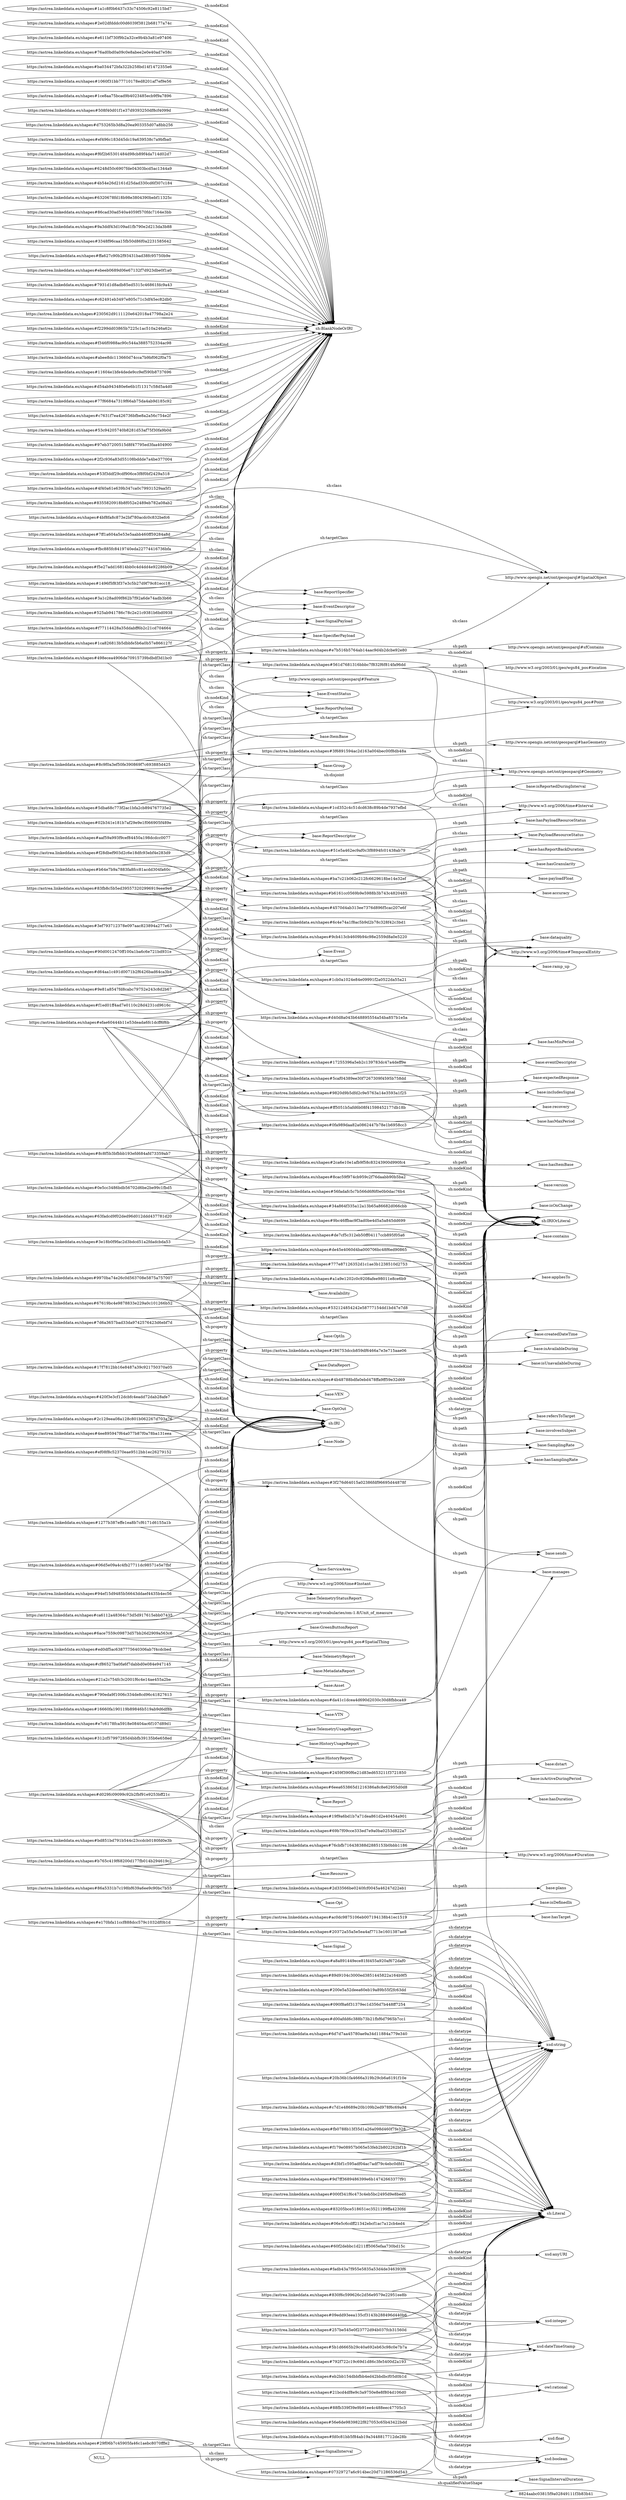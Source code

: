 digraph ar2dtool_diagram { 
rankdir=LR;
size="1501"
	"https://astrea.linkeddata.es/shapes#76ad0bd0a09c0e8abee2e0e40ad7e58c" -> "sh:BlankNodeOrIRI" [ label = "sh:nodeKind" ];
	"https://astrea.linkeddata.es/shapes#ba034472bfa322b258bd14f1472355e6" -> "sh:BlankNodeOrIRI" [ label = "sh:nodeKind" ];
	"https://astrea.linkeddata.es/shapes#1060f31bb77710178ed8201af7ef9e56" -> "sh:BlankNodeOrIRI" [ label = "sh:nodeKind" ];
	"https://astrea.linkeddata.es/shapes#83fb8c5b5ed395573202996919eee9e6" -> "base:ReportPayload" [ label = "sh:targetClass" ];
	"https://astrea.linkeddata.es/shapes#83fb8c5b5ed395573202996919eee9e6" -> "https://astrea.linkeddata.es/shapes#4570d4ab313ee7376d896f5cac207e6f" [ label = "sh:property" ];
	"https://astrea.linkeddata.es/shapes#83fb8c5b5ed395573202996919eee9e6" -> "sh:IRI" [ label = "sh:nodeKind" ];
	"https://astrea.linkeddata.es/shapes#83fb8c5b5ed395573202996919eee9e6" -> "https://astrea.linkeddata.es/shapes#9cb413cb4609b94c98e2559d8a0e5220" [ label = "sh:property" ];
	"https://astrea.linkeddata.es/shapes#83fb8c5b5ed395573202996919eee9e6" -> "https://astrea.linkeddata.es/shapes#6c4e74a1f8ac5b9d2b78c328f42c3bd1" [ label = "sh:property" ];
	"https://astrea.linkeddata.es/shapes#83fb8c5b5ed395573202996919eee9e6" -> "https://astrea.linkeddata.es/shapes#51e5a462ec9af0c3f8894fc01438ab79" [ label = "sh:property" ];
	"https://astrea.linkeddata.es/shapes#06e5c6cdff21342ebcf1ac7a12cb4ed4" -> "sh:Literal" [ label = "sh:nodeKind" ];
	"https://astrea.linkeddata.es/shapes#06e5c6cdff21342ebcf1ac7a12cb4ed4" -> "xsd:string" [ label = "sh:datatype" ];
	"https://astrea.linkeddata.es/shapes#200e5a52deea60eb19a89b55f2fc63dd" -> "sh:Literal" [ label = "sh:nodeKind" ];
	"https://astrea.linkeddata.es/shapes#200e5a52deea60eb19a89b55f2fc63dd" -> "xsd:string" [ label = "sh:datatype" ];
	"https://astrea.linkeddata.es/shapes#1ce8aa75bcad9b4023485ecb9f9a7896" -> "sh:BlankNodeOrIRI" [ label = "sh:nodeKind" ];
	"https://astrea.linkeddata.es/shapes#bd851bd791b544c23ccdcb0180fd0e3b" -> "http://www.w3.org/2006/time#Duration" [ label = "sh:targetClass" ];
	"https://astrea.linkeddata.es/shapes#bd851bd791b544c23ccdcb0180fd0e3b" -> "sh:IRI" [ label = "sh:nodeKind" ];
	"https://astrea.linkeddata.es/shapes#000f341f6c473c4eb5bc2495d9e8bed5" -> "sh:Literal" [ label = "sh:nodeKind" ];
	"https://astrea.linkeddata.es/shapes#000f341f6c473c4eb5bc2495d9e8bed5" -> "xsd:string" [ label = "sh:datatype" ];
	"https://astrea.linkeddata.es/shapes#da41c1dcea4d690d2030c30d8fbbca49" -> "base:sends" [ label = "sh:path" ];
	"https://astrea.linkeddata.es/shapes#da41c1dcea4d690d2030c30d8fbbca49" -> "sh:IRIOrLiteral" [ label = "sh:nodeKind" ];
	"https://astrea.linkeddata.es/shapes#7d6a3657bad33da9742576423d6ebf7d" -> "base:OptIn" [ label = "sh:targetClass" ];
	"https://astrea.linkeddata.es/shapes#7d6a3657bad33da9742576423d6ebf7d" -> "sh:IRI" [ label = "sh:nodeKind" ];
	"https://astrea.linkeddata.es/shapes#498ecea4906de70915739bdbdf3d1bc0" -> "http://www.opengis.net/ont/geosparql#SpatialObject" [ label = "sh:targetClass" ];
	"https://astrea.linkeddata.es/shapes#498ecea4906de70915739bdbdf3d1bc0" -> "https://astrea.linkeddata.es/shapes#561d7681316bbbc7f832f6f814fa96dd" [ label = "sh:property" ];
	"https://astrea.linkeddata.es/shapes#498ecea4906de70915739bdbdf3d1bc0" -> "https://astrea.linkeddata.es/shapes#e7b516b5764ab14aac9d4b2dcbe92e80" [ label = "sh:property" ];
	"https://astrea.linkeddata.es/shapes#498ecea4906de70915739bdbdf3d1bc0" -> "sh:IRI" [ label = "sh:nodeKind" ];
	"https://astrea.linkeddata.es/shapes#4570d4ab313ee7376d896f5cac207e6f" -> "base:payloadFloat" [ label = "sh:path" ];
	"https://astrea.linkeddata.es/shapes#4570d4ab313ee7376d896f5cac207e6f" -> "sh:IRIOrLiteral" [ label = "sh:nodeKind" ];
	"https://astrea.linkeddata.es/shapes#fb0788b13f35d1a26a098d460f7fe328" -> "sh:Literal" [ label = "sh:nodeKind" ];
	"https://astrea.linkeddata.es/shapes#fb0788b13f35d1a26a098d460f7fe328" -> "xsd:string" [ label = "sh:datatype" ];
	"https://astrea.linkeddata.es/shapes#830f6c599626c2d56e9579e22951ee8b" -> "sh:Literal" [ label = "sh:nodeKind" ];
	"https://astrea.linkeddata.es/shapes#830f6c599626c2d56e9579e22951ee8b" -> "xsd:integer" [ label = "sh:datatype" ];
	"https://astrea.linkeddata.es/shapes#9bc46ffbac9f3ad0be4d5a5a845dd699" -> "base:createdDateTime" [ label = "sh:path" ];
	"https://astrea.linkeddata.es/shapes#9bc46ffbac9f3ad0be4d5a5a845dd699" -> "sh:IRIOrLiteral" [ label = "sh:nodeKind" ];
	"https://astrea.linkeddata.es/shapes#63fadcd9f02ded96d012ddd437781d20" -> "base:PayloadResourceStatus" [ label = "sh:targetClass" ];
	"https://astrea.linkeddata.es/shapes#63fadcd9f02ded96d012ddd437781d20" -> "sh:IRI" [ label = "sh:nodeKind" ];
	"https://astrea.linkeddata.es/shapes#8c9f0a3ef50fe390869f7c693885d425" -> "http://www.opengis.net/ont/geosparql#Feature" [ label = "sh:targetClass" ];
	"https://astrea.linkeddata.es/shapes#8c9f0a3ef50fe390869f7c693885d425" -> "https://astrea.linkeddata.es/shapes#3f6891594ac2d163a004bec00f8db48a" [ label = "sh:property" ];
	"https://astrea.linkeddata.es/shapes#8c9f0a3ef50fe390869f7c693885d425" -> "sh:IRI" [ label = "sh:nodeKind" ];
	"https://astrea.linkeddata.es/shapes#8c9f0a3ef50fe390869f7c693885d425" -> "http://www.opengis.net/ont/geosparql#Geometry" [ label = "sh:disjoint" ];
	"https://astrea.linkeddata.es/shapes#8cac59f974cb959c2f76daabb90b5ba2" -> "base:version" [ label = "sh:path" ];
	"https://astrea.linkeddata.es/shapes#8cac59f974cb959c2f76daabb90b5ba2" -> "sh:IRIOrLiteral" [ label = "sh:nodeKind" ];
	"https://astrea.linkeddata.es/shapes#8cac59f974cb959c2f76daabb90b5ba2" -> "xsd:string" [ label = "sh:datatype" ];
	"https://astrea.linkeddata.es/shapes#508f40d01f1e37d9393250df8cf4099d" -> "sh:BlankNodeOrIRI" [ label = "sh:nodeKind" ];
	"https://astrea.linkeddata.es/shapes#792f722c19c69d1d86c3fe5400d2a193" -> "sh:Literal" [ label = "sh:nodeKind" ];
	"https://astrea.linkeddata.es/shapes#792f722c19c69d1d86c3fe5400d2a193" -> "owl:rational" [ label = "sh:datatype" ];
	"https://astrea.linkeddata.es/shapes#8c8f5b3bfbbb193efd684afd73359ab7" -> "https://astrea.linkeddata.es/shapes#2ca6e10e1afb9f58c83243900d990fc4" [ label = "sh:property" ];
	"https://astrea.linkeddata.es/shapes#8c8f5b3bfbbb193efd684afd73359ab7" -> "https://astrea.linkeddata.es/shapes#d40d8a043b648895554a54ba857b1e5a" [ label = "sh:property" ];
	"https://astrea.linkeddata.es/shapes#8c8f5b3bfbbb193efd684afd73359ab7" -> "sh:IRI" [ label = "sh:nodeKind" ];
	"https://astrea.linkeddata.es/shapes#8c8f5b3bfbbb193efd684afd73359ab7" -> "base:SamplingRate" [ label = "sh:targetClass" ];
	"https://astrea.linkeddata.es/shapes#8c8f5b3bfbbb193efd684afd73359ab7" -> "https://astrea.linkeddata.es/shapes#0fa989daa82a0862447b78e1b6958cc3" [ label = "sh:property" ];
	"https://astrea.linkeddata.es/shapes#8c8f5b3bfbbb193efd684afd73359ab7" -> "https://astrea.linkeddata.es/shapes#56fadafc5c7b566d6f6f0e0b0dac76b4" [ label = "sh:property" ];
	"https://astrea.linkeddata.es/shapes#6ace7559c09873d57bb26d2909a563c6" -> "http://www.w3.org/2003/01/geo/wgs84_pos#SpatialThing" [ label = "sh:targetClass" ];
	"https://astrea.linkeddata.es/shapes#6ace7559c09873d57bb26d2909a563c6" -> "sh:IRI" [ label = "sh:nodeKind" ];
	"https://astrea.linkeddata.es/shapes#69b7f09cce333ed7e9a0ba0253d822a7" -> "base:manages" [ label = "sh:path" ];
	"https://astrea.linkeddata.es/shapes#69b7f09cce333ed7e9a0ba0253d822a7" -> "sh:IRIOrLiteral" [ label = "sh:nodeKind" ];
	"https://astrea.linkeddata.es/shapes#07329727a6c914bec20d71286536d543" -> "8824aabc03815f9a02849111f3b83b41" [ label = "sh:qualifiedValueShape" ];
	"https://astrea.linkeddata.es/shapes#07329727a6c914bec20d71286536d543" -> "base:SignalIntervalDuration" [ label = "sh:path" ];
	"https://astrea.linkeddata.es/shapes#07329727a6c914bec20d71286536d543" -> "sh:IRIOrLiteral" [ label = "sh:nodeKind" ];
	"https://astrea.linkeddata.es/shapes#3e18b0f9fac2d3bdcd51a2fdadcbda53" -> "http://www.w3.org/2006/time#TemporalEntity" [ label = "sh:targetClass" ];
	"https://astrea.linkeddata.es/shapes#3e18b0f9fac2d3bdcd51a2fdadcbda53" -> "sh:IRI" [ label = "sh:nodeKind" ];
	"https://astrea.linkeddata.es/shapes#88fb339f39e9b91ee4c488eec47705c3" -> "sh:Literal" [ label = "sh:nodeKind" ];
	"https://astrea.linkeddata.es/shapes#88fb339f39e9b91ee4c488eec47705c3" -> "xsd:boolean" [ label = "sh:datatype" ];
	"https://astrea.linkeddata.es/shapes#20372a55a5e5ea4af7713e1601387ae8" -> "base:hasTarget" [ label = "sh:path" ];
	"https://astrea.linkeddata.es/shapes#20372a55a5e5ea4af7713e1601387ae8" -> "sh:IRIOrLiteral" [ label = "sh:nodeKind" ];
	"https://astrea.linkeddata.es/shapes#d753265b3d8a20ea903355d07a8bb256" -> "sh:BlankNodeOrIRI" [ label = "sh:nodeKind" ];
	"https://astrea.linkeddata.es/shapes#a1a9e1202c0c9208afee98011e8ce6b9" -> "base:refersToTarget" [ label = "sh:path" ];
	"https://astrea.linkeddata.es/shapes#a1a9e1202c0c9208afee98011e8ce6b9" -> "sh:IRIOrLiteral" [ label = "sh:nodeKind" ];
	"https://astrea.linkeddata.es/shapes#efae60444b11e53deada6fc1dcff6f6b" -> "https://astrea.linkeddata.es/shapes#9bc46ffbac9f3ad0be4d5a5a845dd699" [ label = "sh:property" ];
	"https://astrea.linkeddata.es/shapes#efae60444b11e53deada6fc1dcff6f6b" -> "https://astrea.linkeddata.es/shapes#9820d9b5dfd2c9e5763a14e3593a1f25" [ label = "sh:property" ];
	"https://astrea.linkeddata.es/shapes#efae60444b11e53deada6fc1dcff6f6b" -> "https://astrea.linkeddata.es/shapes#1cb0a1024e84e09991f2a0522da55a21" [ label = "sh:property" ];
	"https://astrea.linkeddata.es/shapes#efae60444b11e53deada6fc1dcff6f6b" -> "https://astrea.linkeddata.es/shapes#17255396a5eb2c139783dc47a4deff9e" [ label = "sh:property" ];
	"https://astrea.linkeddata.es/shapes#efae60444b11e53deada6fc1dcff6f6b" -> "base:Event" [ label = "sh:targetClass" ];
	"https://astrea.linkeddata.es/shapes#efae60444b11e53deada6fc1dcff6f6b" -> "sh:IRI" [ label = "sh:nodeKind" ];
	"https://astrea.linkeddata.es/shapes#efae60444b11e53deada6fc1dcff6f6b" -> "https://astrea.linkeddata.es/shapes#ff5051b5afd6b08f41598452177db18b" [ label = "sh:property" ];
	"https://astrea.linkeddata.es/shapes#efae60444b11e53deada6fc1dcff6f6b" -> "https://astrea.linkeddata.es/shapes#5caf04389ee30f7267309f4595b758dd" [ label = "sh:property" ];
	"https://astrea.linkeddata.es/shapes#efae60444b11e53deada6fc1dcff6f6b" -> "https://astrea.linkeddata.es/shapes#8cac59f974cb959c2f76daabb90b5ba2" [ label = "sh:property" ];
	"https://astrea.linkeddata.es/shapes#5dba68c773f2ac1bfa2cb894767735e2" -> "sh:IRI" [ label = "sh:nodeKind" ];
	"https://astrea.linkeddata.es/shapes#5dba68c773f2ac1bfa2cb894767735e2" -> "https://astrea.linkeddata.es/shapes#b6161cc0569b9e5988b3b743c4820485" [ label = "sh:property" ];
	"https://astrea.linkeddata.es/shapes#5dba68c773f2ac1bfa2cb894767735e2" -> "https://astrea.linkeddata.es/shapes#1cd352c4c51dcd638c89b4de7937efbd" [ label = "sh:property" ];
	"https://astrea.linkeddata.es/shapes#5dba68c773f2ac1bfa2cb894767735e2" -> "https://astrea.linkeddata.es/shapes#ba7c21b062c212fc6629618be14e32ef" [ label = "sh:property" ];
	"https://astrea.linkeddata.es/shapes#5dba68c773f2ac1bfa2cb894767735e2" -> "base:ReportSpecifier" [ label = "sh:targetClass" ];
	"https://astrea.linkeddata.es/shapes#ef496c183d45dc19a639538c7a9bfba0" -> "sh:BlankNodeOrIRI" [ label = "sh:nodeKind" ];
	"https://astrea.linkeddata.es/shapes#f6f2b65301484d98cb89f4da714d02d7" -> "sh:BlankNodeOrIRI" [ label = "sh:nodeKind" ];
	"https://astrea.linkeddata.es/shapes#6248d50c6907fde04303bcd5ac1344a9" -> "sh:BlankNodeOrIRI" [ label = "sh:nodeKind" ];
	"https://astrea.linkeddata.es/shapes#17f7812bb16e8487a39c921750370a05" -> "base:DataReport" [ label = "sh:targetClass" ];
	"https://astrea.linkeddata.es/shapes#17f7812bb16e8487a39c921750370a05" -> "sh:IRI" [ label = "sh:nodeKind" ];
	"https://astrea.linkeddata.es/shapes#4b54e26d2161d25dad330cd6f307c184" -> "sh:BlankNodeOrIRI" [ label = "sh:nodeKind" ];
	"https://astrea.linkeddata.es/shapes#90d0012470ff100a1ba6c6e721bd931e" -> "base:ItemBase" [ label = "sh:targetClass" ];
	"https://astrea.linkeddata.es/shapes#90d0012470ff100a1ba6c6e721bd931e" -> "sh:IRI" [ label = "sh:nodeKind" ];
	"https://astrea.linkeddata.es/shapes#d00afdd6c388b73b21fbf6d7965b7cc1" -> "sh:Literal" [ label = "sh:nodeKind" ];
	"https://astrea.linkeddata.es/shapes#d00afdd6c388b73b21fbf6d7965b7cc1" -> "xsd:string" [ label = "sh:datatype" ];
	"https://astrea.linkeddata.es/shapes#34a864f335a12a13b65a86682d066cbb" -> "base:contains" [ label = "sh:path" ];
	"https://astrea.linkeddata.es/shapes#34a864f335a12a13b65a86682d066cbb" -> "sh:IRIOrLiteral" [ label = "sh:nodeKind" ];
	"https://astrea.linkeddata.es/shapes#6320678fd18b98e3804390bebf11325c" -> "sh:BlankNodeOrIRI" [ label = "sh:nodeKind" ];
	"https://astrea.linkeddata.es/shapes#420f3e3cf12dcbfc4eadd72dab28afe7" -> "base:OptOut" [ label = "sh:targetClass" ];
	"https://astrea.linkeddata.es/shapes#420f3e3cf12dcbfc4eadd72dab28afe7" -> "sh:IRI" [ label = "sh:nodeKind" ];
	"https://astrea.linkeddata.es/shapes#86cad30ad540a4059f570fdc7164e3bb" -> "sh:BlankNodeOrIRI" [ label = "sh:nodeKind" ];
	"https://astrea.linkeddata.es/shapes#56e6de9839822f827053c65b43422bdd" -> "sh:Literal" [ label = "sh:nodeKind" ];
	"https://astrea.linkeddata.es/shapes#56e6de9839822f827053c65b43422bdd" -> "xsd:boolean" [ label = "sh:datatype" ];
	"https://astrea.linkeddata.es/shapes#9d7ff3689486399e6b14742663377f91" -> "sh:Literal" [ label = "sh:nodeKind" ];
	"https://astrea.linkeddata.es/shapes#9d7ff3689486399e6b14742663377f91" -> "xsd:string" [ label = "sh:datatype" ];
	"https://astrea.linkeddata.es/shapes#9cb413cb4609b94c98e2559d8a0e5220" -> "base:dataquality" [ label = "sh:path" ];
	"https://astrea.linkeddata.es/shapes#9cb413cb4609b94c98e2559d8a0e5220" -> "sh:IRIOrLiteral" [ label = "sh:nodeKind" ];
	"https://astrea.linkeddata.es/shapes#790eda9f1006c334de8cd96c41827613" -> "base:VTN" [ label = "sh:targetClass" ];
	"https://astrea.linkeddata.es/shapes#790eda9f1006c334de8cd96c41827613" -> "https://astrea.linkeddata.es/shapes#da41c1dcea4d690d2030c30d8fbbca49" [ label = "sh:property" ];
	"https://astrea.linkeddata.es/shapes#790eda9f1006c334de8cd96c41827613" -> "sh:IRI" [ label = "sh:nodeKind" ];
	"https://astrea.linkeddata.es/shapes#2ca6e10e1afb9f58c83243900d990fc4" -> "base:hasItemBase" [ label = "sh:path" ];
	"https://astrea.linkeddata.es/shapes#2ca6e10e1afb9f58c83243900d990fc4" -> "sh:IRIOrLiteral" [ label = "sh:nodeKind" ];
	"https://astrea.linkeddata.es/shapes#9820d9b5dfd2c9e5763a14e3593a1f25" -> "base:includesSignal" [ label = "sh:path" ];
	"https://astrea.linkeddata.es/shapes#9820d9b5dfd2c9e5763a14e3593a1f25" -> "sh:IRIOrLiteral" [ label = "sh:nodeKind" ];
	"https://astrea.linkeddata.es/shapes#5caf04389ee30f7267309f4595b758dd" -> "base:expectedResponse" [ label = "sh:path" ];
	"https://astrea.linkeddata.es/shapes#5caf04389ee30f7267309f4595b758dd" -> "sh:IRIOrLiteral" [ label = "sh:nodeKind" ];
	"https://astrea.linkeddata.es/shapes#561d7681316bbbc7f832f6f814fa96dd" -> "http://www.w3.org/2003/01/geo/wgs84_pos#location" [ label = "sh:path" ];
	"https://astrea.linkeddata.es/shapes#561d7681316bbbc7f832f6f814fa96dd" -> "sh:IRIOrLiteral" [ label = "sh:nodeKind" ];
	"https://astrea.linkeddata.es/shapes#561d7681316bbbc7f832f6f814fa96dd" -> "http://www.w3.org/2003/01/geo/wgs84_pos#Point" [ label = "sh:class" ];
	"https://astrea.linkeddata.es/shapes#60f2debbc1d211ff5065efaa730bd15c" -> "sh:Literal" [ label = "sh:nodeKind" ];
	"https://astrea.linkeddata.es/shapes#60f2debbc1d211ff5065efaa730bd15c" -> "xsd:anyURI" [ label = "sh:datatype" ];
	"https://astrea.linkeddata.es/shapes#b765c419f68200d177fb014b294619c2" -> "base:Resource" [ label = "sh:targetClass" ];
	"https://astrea.linkeddata.es/shapes#b765c419f68200d177fb014b294619c2" -> "https://astrea.linkeddata.es/shapes#69b7f09cce333ed7e9a0ba0253d822a7" [ label = "sh:property" ];
	"https://astrea.linkeddata.es/shapes#b765c419f68200d177fb014b294619c2" -> "sh:IRI" [ label = "sh:nodeKind" ];
	"https://astrea.linkeddata.es/shapes#5b1d6665b29c40a692eb63c98c0e7b7a" -> "sh:Literal" [ label = "sh:nodeKind" ];
	"https://astrea.linkeddata.es/shapes#5b1d6665b29c40a692eb63c98c0e7b7a" -> "xsd:dateTimeStamp" [ label = "sh:datatype" ];
	"https://astrea.linkeddata.es/shapes#f1ed01ff4ad7e0110c28d4231cd9616c" -> "http://www.w3.org/2006/time#Interval" [ label = "sh:targetClass" ];
	"https://astrea.linkeddata.es/shapes#f1ed01ff4ad7e0110c28d4231cd9616c" -> "sh:IRI" [ label = "sh:nodeKind" ];
	"https://astrea.linkeddata.es/shapes#aaf59a993f9cef84450a198dcdcc0077" -> "base:SignalPayload" [ label = "sh:targetClass" ];
	"https://astrea.linkeddata.es/shapes#aaf59a993f9cef84450a198dcdcc0077" -> "sh:IRI" [ label = "sh:nodeKind" ];
	"https://astrea.linkeddata.es/shapes#20b36b1fa4666a319b29cb6a6191f10e" -> "sh:Literal" [ label = "sh:nodeKind" ];
	"https://astrea.linkeddata.es/shapes#20b36b1fa4666a319b29cb6a6191f10e" -> "xsd:string" [ label = "sh:datatype" ];
	"https://astrea.linkeddata.es/shapes#1cb0a1024e84e09991f2a0522da55a21" -> "base:ramp_up" [ label = "sh:path" ];
	"https://astrea.linkeddata.es/shapes#1cb0a1024e84e09991f2a0522da55a21" -> "sh:IRIOrLiteral" [ label = "sh:nodeKind" ];
	"https://astrea.linkeddata.es/shapes#f5e27add16814bb0c4d4dd4e92286b09" -> "sh:BlankNodeOrIRI" [ label = "sh:nodeKind" ];
	"https://astrea.linkeddata.es/shapes#f5e27add16814bb0c4d4dd4e92286b09" -> "base:SpecifierPayload" [ label = "sh:class" ];
	"https://astrea.linkeddata.es/shapes#02b341e181b7af29e9e1f066905f489e" -> "base:EventDescriptor" [ label = "sh:targetClass" ];
	"https://astrea.linkeddata.es/shapes#02b341e181b7af29e9e1f066905f489e" -> "sh:IRI" [ label = "sh:nodeKind" ];
	"https://astrea.linkeddata.es/shapes#9a3ddf43d109ad1fb790e2d213da3b88" -> "sh:BlankNodeOrIRI" [ label = "sh:nodeKind" ];
	"https://astrea.linkeddata.es/shapes#09edd93eea135cf3143b288496d440b6" -> "sh:Literal" [ label = "sh:nodeKind" ];
	"https://astrea.linkeddata.es/shapes#09edd93eea135cf3143b288496d440b6" -> "xsd:dateTimeStamp" [ label = "sh:datatype" ];
	"https://astrea.linkeddata.es/shapes#3348f96caa15fb50d86f0a2231585642" -> "sh:BlankNodeOrIRI" [ label = "sh:nodeKind" ];
	"https://astrea.linkeddata.es/shapes#0e5cc3486bdb56702d6be2be99c1fbd5" -> "base:Group" [ label = "sh:targetClass" ];
	"https://astrea.linkeddata.es/shapes#0e5cc3486bdb56702d6be2be99c1fbd5" -> "https://astrea.linkeddata.es/shapes#34a864f335a12a13b65a86682d066cbb" [ label = "sh:property" ];
	"https://astrea.linkeddata.es/shapes#0e5cc3486bdb56702d6be2be99c1fbd5" -> "https://astrea.linkeddata.es/shapes#de7cf5c312eb50ff04117ccb895f05a6" [ label = "sh:property" ];
	"https://astrea.linkeddata.es/shapes#0e5cc3486bdb56702d6be2be99c1fbd5" -> "sh:IRI" [ label = "sh:nodeKind" ];
	"https://astrea.linkeddata.es/shapes#eb2bb154dbbfbb4ed42bbdbcf05d0b1d" -> "sh:Literal" [ label = "sh:nodeKind" ];
	"https://astrea.linkeddata.es/shapes#eb2bb154dbbfbb4ed42bbdbcf05d0b1d" -> "owl:rational" [ label = "sh:datatype" ];
	"https://astrea.linkeddata.es/shapes#f179e08957b065e53feb2b802262bf1b" -> "sh:Literal" [ label = "sh:nodeKind" ];
	"https://astrea.linkeddata.es/shapes#f179e08957b065e53feb2b802262bf1b" -> "xsd:string" [ label = "sh:datatype" ];
	"https://astrea.linkeddata.es/shapes#f28dbef903d2c6e18dfc93ebf4e283d9" -> "base:SpecifierPayload" [ label = "sh:targetClass" ];
	"https://astrea.linkeddata.es/shapes#f28dbef903d2c6e18dfc93ebf4e283d9" -> "sh:IRI" [ label = "sh:nodeKind" ];
	"https://astrea.linkeddata.es/shapes#ffa627c90b2f93431bad38fc95750b9e" -> "sh:BlankNodeOrIRI" [ label = "sh:nodeKind" ];
	"https://astrea.linkeddata.es/shapes#532124854242e58777154dd1bd47e7d8" -> "base:involvesSubject" [ label = "sh:path" ];
	"https://astrea.linkeddata.es/shapes#532124854242e58777154dd1bd47e7d8" -> "sh:IRIOrLiteral" [ label = "sh:nodeKind" ];
	"https://astrea.linkeddata.es/shapes#ebeeb0689d06e67132f7d923dbe0f1a0" -> "sh:BlankNodeOrIRI" [ label = "sh:nodeKind" ];
	"https://astrea.linkeddata.es/shapes#d64aa1c491d0071b2f6426bad64ca3b4" -> "sh:BlankNodeOrIRI" [ label = "sh:nodeKind" ];
	"https://astrea.linkeddata.es/shapes#d64aa1c491d0071b2f6426bad64ca3b4" -> "base:SignalInterval" [ label = "sh:class" ];
	"https://astrea.linkeddata.es/shapes#525ab941786c78c2e21c9381b6bd0938" -> "sh:BlankNodeOrIRI" [ label = "sh:nodeKind" ];
	"https://astrea.linkeddata.es/shapes#525ab941786c78c2e21c9381b6bd0938" -> "base:Group" [ label = "sh:class" ];
	"https://astrea.linkeddata.es/shapes#7931d1d8adb85ed5315c46861fdc9a43" -> "sh:BlankNodeOrIRI" [ label = "sh:nodeKind" ];
	"https://astrea.linkeddata.es/shapes#c62491eb3497e805c71c3df45ec82db0" -> "sh:BlankNodeOrIRI" [ label = "sh:nodeKind" ];
	"https://astrea.linkeddata.es/shapes#1277b387effe1ea8b7cf6171d6155a1b" -> "http://www.w3.org/2006/time#Instant" [ label = "sh:targetClass" ];
	"https://astrea.linkeddata.es/shapes#1277b387effe1ea8b7cf6171d6155a1b" -> "sh:IRI" [ label = "sh:nodeKind" ];
	"https://astrea.linkeddata.es/shapes#56fadafc5c7b566d6f6f0e0b0dac76b4" -> "base:isOnChange" [ label = "sh:path" ];
	"https://astrea.linkeddata.es/shapes#56fadafc5c7b566d6f6f0e0b0dac76b4" -> "sh:IRIOrLiteral" [ label = "sh:nodeKind" ];
	"https://astrea.linkeddata.es/shapes#86a5331b7c198bf639a6ee9c90bc7b55" -> "base:Opt" [ label = "sh:targetClass" ];
	"https://astrea.linkeddata.es/shapes#86a5331b7c198bf639a6ee9c90bc7b55" -> "https://astrea.linkeddata.es/shapes#2d33566be0240fcf0045a46247d22eb1" [ label = "sh:property" ];
	"https://astrea.linkeddata.es/shapes#86a5331b7c198bf639a6ee9c90bc7b55" -> "sh:IRI" [ label = "sh:nodeKind" ];
	"https://astrea.linkeddata.es/shapes#3a1c28ad09f862b7f92a6de74adb3b66" -> "sh:BlankNodeOrIRI" [ label = "sh:nodeKind" ];
	"https://astrea.linkeddata.es/shapes#3a1c28ad09f862b7f92a6de74adb3b66" -> "base:ReportPayload" [ label = "sh:class" ];
	"https://astrea.linkeddata.es/shapes#230562d9111120e642018a47798a2e24" -> "sh:BlankNodeOrIRI" [ label = "sh:nodeKind" ];
	"https://astrea.linkeddata.es/shapes#f2299dd03865b7225c1ac510a246a62c" -> "sh:BlankNodeOrIRI" [ label = "sh:nodeKind" ];
	"https://astrea.linkeddata.es/shapes#9e81a8547fd8cabc79752e243c8d2b67" -> "http://www.opengis.net/ont/geosparql#Geometry" [ label = "sh:targetClass" ];
	"https://astrea.linkeddata.es/shapes#9e81a8547fd8cabc79752e243c8d2b67" -> "sh:IRI" [ label = "sh:nodeKind" ];
	"https://astrea.linkeddata.es/shapes#8355820918b8f052e2489eb782a08ab2" -> "sh:BlankNodeOrIRI" [ label = "sh:nodeKind" ];
	"https://astrea.linkeddata.es/shapes#8355820918b8f052e2489eb782a08ab2" -> "http://www.opengis.net/ont/geosparql#SpatialObject" [ label = "sh:class" ];
	"https://astrea.linkeddata.es/shapes#e170bfa11ccf888dcc579c1032df0b1d" -> "base:Signal" [ label = "sh:targetClass" ];
	"https://astrea.linkeddata.es/shapes#e170bfa11ccf888dcc579c1032df0b1d" -> "https://astrea.linkeddata.es/shapes#ac0dc9875106eb007194138b41ec1519" [ label = "sh:property" ];
	"https://astrea.linkeddata.es/shapes#e170bfa11ccf888dcc579c1032df0b1d" -> "https://astrea.linkeddata.es/shapes#20372a55a5e5ea4af7713e1601387ae8" [ label = "sh:property" ];
	"https://astrea.linkeddata.es/shapes#e170bfa11ccf888dcc579c1032df0b1d" -> "sh:IRI" [ label = "sh:nodeKind" ];
	"https://astrea.linkeddata.es/shapes#21bcd4df8e9c3a9750e8e8f804d106d0" -> "sh:Literal" [ label = "sh:nodeKind" ];
	"https://astrea.linkeddata.es/shapes#21bcd4df8e9c3a9750e8e8f804d106d0" -> "xsd:float" [ label = "sh:datatype" ];
	"https://astrea.linkeddata.es/shapes#89d9104c3000ed3851445822a164b9f5" -> "sh:Literal" [ label = "sh:nodeKind" ];
	"https://astrea.linkeddata.es/shapes#89d9104c3000ed3851445822a164b9f5" -> "xsd:string" [ label = "sh:datatype" ];
	"https://astrea.linkeddata.es/shapes#4bf8fa8c873e2bf780acdc0c832befc6" -> "sh:BlankNodeOrIRI" [ label = "sh:nodeKind" ];
	"https://astrea.linkeddata.es/shapes#4bf8fa8c873e2bf780acdc0c832befc6" -> "base:ReportSpecifier" [ label = "sh:class" ];
	"https://astrea.linkeddata.es/shapes#ba7c21b062c212fc6629618be14e32ef" -> "base:hasReportBackDuration" [ label = "sh:path" ];
	"https://astrea.linkeddata.es/shapes#ba7c21b062c212fc6629618be14e32ef" -> "sh:IRIOrLiteral" [ label = "sh:nodeKind" ];
	"https://astrea.linkeddata.es/shapes#ba7c21b062c212fc6629618be14e32ef" -> "http://www.w3.org/2006/time#TemporalEntity" [ label = "sh:class" ];
	"https://astrea.linkeddata.es/shapes#257be545e0f23772d94b037fcb31560d" -> "sh:Literal" [ label = "sh:nodeKind" ];
	"https://astrea.linkeddata.es/shapes#257be545e0f23772d94b037fcb31560d" -> "xsd:dateTimeStamp" [ label = "sh:datatype" ];
	"https://astrea.linkeddata.es/shapes#7ff1a604a5e53e5aabb460ff59284a8d" -> "sh:BlankNodeOrIRI" [ label = "sh:nodeKind" ];
	"https://astrea.linkeddata.es/shapes#7ff1a604a5e53e5aabb460ff59284a8d" -> "base:EventDescriptor" [ label = "sh:class" ];
	"https://astrea.linkeddata.es/shapes#3f276d64015a02386fdf96695d44878f" -> "base:manages" [ label = "sh:path" ];
	"https://astrea.linkeddata.es/shapes#3f276d64015a02386fdf96695d44878f" -> "sh:IRIOrLiteral" [ label = "sh:nodeKind" ];
	"https://astrea.linkeddata.es/shapes#f346f0988ac90c544a3885752334ac98" -> "sh:BlankNodeOrIRI" [ label = "sh:nodeKind" ];
	"https://astrea.linkeddata.es/shapes#f77114428a35ddabff6b2c21cd704664" -> "sh:BlankNodeOrIRI" [ label = "sh:nodeKind" ];
	"https://astrea.linkeddata.es/shapes#f77114428a35ddabff6b2c21cd704664" -> "base:ItemBase" [ label = "sh:class" ];
	"https://astrea.linkeddata.es/shapes#c7d1e48689e20b109b2ed978f6c69a94" -> "sh:Literal" [ label = "sh:nodeKind" ];
	"https://astrea.linkeddata.es/shapes#c7d1e48689e20b109b2ed978f6c69a94" -> "xsd:string" [ label = "sh:datatype" ];
	"https://astrea.linkeddata.es/shapes#6eea653865d1216386a8c8e62955d0d8" -> "base:dstart" [ label = "sh:path" ];
	"https://astrea.linkeddata.es/shapes#6eea653865d1216386a8c8e62955d0d8" -> "sh:IRIOrLiteral" [ label = "sh:nodeKind" ];
	"https://astrea.linkeddata.es/shapes#1ca826813b5dbbfe5b6a0b57e866127f" -> "sh:BlankNodeOrIRI" [ label = "sh:nodeKind" ];
	"https://astrea.linkeddata.es/shapes#1ca826813b5dbbfe5b6a0b57e866127f" -> "base:ReportDescriptor" [ label = "sh:class" ];
	"https://astrea.linkeddata.es/shapes#2c129eea08a128c801b062267d703a76" -> "base:Node" [ label = "sh:targetClass" ];
	"https://astrea.linkeddata.es/shapes#2c129eea08a128c801b062267d703a76" -> "https://astrea.linkeddata.es/shapes#4b48788bdfa0ebd478ffa9ff59e32d69" [ label = "sh:property" ];
	"https://astrea.linkeddata.es/shapes#2c129eea08a128c801b062267d703a76" -> "sh:IRI" [ label = "sh:nodeKind" ];
	"https://astrea.linkeddata.es/shapes#b64e7b9a7883fa8fcc81acdd304fa60c" -> "base:EventStatus" [ label = "sh:targetClass" ];
	"https://astrea.linkeddata.es/shapes#b64e7b9a7883fa8fcc81acdd304fa60c" -> "sh:IRI" [ label = "sh:nodeKind" ];
	"https://astrea.linkeddata.es/shapes#090f8a6f31379ec1d356d7b448ff7254" -> "sh:Literal" [ label = "sh:nodeKind" ];
	"https://astrea.linkeddata.es/shapes#090f8a6f31379ec1d356d7b448ff7254" -> "xsd:string" [ label = "sh:datatype" ];
	"https://astrea.linkeddata.es/shapes#67619bc4e9878833e229a0c101266b52" -> "base:ReportDescriptor" [ label = "sh:targetClass" ];
	"https://astrea.linkeddata.es/shapes#67619bc4e9878833e229a0c101266b52" -> "https://astrea.linkeddata.es/shapes#286753dccb859df6466a7e3e715aae06" [ label = "sh:property" ];
	"https://astrea.linkeddata.es/shapes#67619bc4e9878833e229a0c101266b52" -> "https://astrea.linkeddata.es/shapes#532124854242e58777154dd1bd47e7d8" [ label = "sh:property" ];
	"https://astrea.linkeddata.es/shapes#67619bc4e9878833e229a0c101266b52" -> "sh:IRI" [ label = "sh:nodeKind" ];
	"https://astrea.linkeddata.es/shapes#abee8dc113660d74cca7b9bf062f0a75" -> "sh:BlankNodeOrIRI" [ label = "sh:nodeKind" ];
	"https://astrea.linkeddata.es/shapes#e7b516b5764ab14aac9d4b2dcbe92e80" -> "http://www.opengis.net/ont/geosparql#sfContains" [ label = "sh:path" ];
	"https://astrea.linkeddata.es/shapes#e7b516b5764ab14aac9d4b2dcbe92e80" -> "sh:IRIOrLiteral" [ label = "sh:nodeKind" ];
	"https://astrea.linkeddata.es/shapes#e7b516b5764ab14aac9d4b2dcbe92e80" -> "http://www.opengis.net/ont/geosparql#SpatialObject" [ label = "sh:class" ];
	"https://astrea.linkeddata.es/shapes#3f6891594ac2d163a004bec00f8db48a" -> "http://www.opengis.net/ont/geosparql#hasGeometry" [ label = "sh:path" ];
	"https://astrea.linkeddata.es/shapes#3f6891594ac2d163a004bec00f8db48a" -> "sh:IRIOrLiteral" [ label = "sh:nodeKind" ];
	"https://astrea.linkeddata.es/shapes#3f6891594ac2d163a004bec00f8db48a" -> "http://www.opengis.net/ont/geosparql#Geometry" [ label = "sh:class" ];
	"https://astrea.linkeddata.es/shapes#29f06b7c45905fa46c1aebc8070fffe2" -> "base:SignalInterval" [ label = "sh:targetClass" ];
	"https://astrea.linkeddata.es/shapes#29f06b7c45905fa46c1aebc8070fffe2" -> "https://astrea.linkeddata.es/shapes#07329727a6c914bec20d71286536d543" [ label = "sh:property" ];
	"https://astrea.linkeddata.es/shapes#29f06b7c45905fa46c1aebc8070fffe2" -> "sh:IRI" [ label = "sh:nodeKind" ];
	"https://astrea.linkeddata.es/shapes#de45e4060d4ba000706bc48f6ed90865" -> "base:isAvailableDuring" [ label = "sh:path" ];
	"https://astrea.linkeddata.es/shapes#de45e4060d4ba000706bc48f6ed90865" -> "sh:IRIOrLiteral" [ label = "sh:nodeKind" ];
	"https://astrea.linkeddata.es/shapes#19f9a6bd1b7a71dea861d2e40454a901" -> "base:isActiveDuringPeriod" [ label = "sh:path" ];
	"https://astrea.linkeddata.es/shapes#19f9a6bd1b7a71dea861d2e40454a901" -> "sh:IRIOrLiteral" [ label = "sh:nodeKind" ];
	"https://astrea.linkeddata.es/shapes#11604e1bfe4dede9cc9ef590b8737696" -> "sh:BlankNodeOrIRI" [ label = "sh:nodeKind" ];
	"https://astrea.linkeddata.es/shapes#d54ab943480e6e6b1f11317c58d5a4d0" -> "sh:BlankNodeOrIRI" [ label = "sh:nodeKind" ];
	"https://astrea.linkeddata.es/shapes#ed0df5ac6387775640306ab7f4cdcbed" -> "base:TelemetryReport" [ label = "sh:targetClass" ];
	"https://astrea.linkeddata.es/shapes#ed0df5ac6387775640306ab7f4cdcbed" -> "sh:IRI" [ label = "sh:nodeKind" ];
	"https://astrea.linkeddata.es/shapes#77f6684a7319f66ab75da4ab9d185c92" -> "sh:BlankNodeOrIRI" [ label = "sh:nodeKind" ];
	"https://astrea.linkeddata.es/shapes#1496f5f83f37e3c5b27d9f79c81ecc18" -> "sh:BlankNodeOrIRI" [ label = "sh:nodeKind" ];
	"https://astrea.linkeddata.es/shapes#1496f5f83f37e3c5b27d9f79c81ecc18" -> "base:EventStatus" [ label = "sh:class" ];
	"https://astrea.linkeddata.es/shapes#c7631f7ea426736bfbe8a2a56c754e2f" -> "sh:BlankNodeOrIRI" [ label = "sh:nodeKind" ];
	"https://astrea.linkeddata.es/shapes#21a2c754fc3c2001f6c4e14ae455a2be" -> "base:Asset" [ label = "sh:targetClass" ];
	"https://astrea.linkeddata.es/shapes#21a2c754fc3c2001f6c4e14ae455a2be" -> "sh:IRI" [ label = "sh:nodeKind" ];
	"https://astrea.linkeddata.es/shapes#2459f390f6e21d83ed653211f3721850" -> "base:createdDateTime" [ label = "sh:path" ];
	"https://astrea.linkeddata.es/shapes#2459f390f6e21d83ed653211f3721850" -> "sh:IRIOrLiteral" [ label = "sh:nodeKind" ];
	"https://astrea.linkeddata.es/shapes#53c94205740b8281d53af75f30fa9b0d" -> "sh:BlankNodeOrIRI" [ label = "sh:nodeKind" ];
	"https://astrea.linkeddata.es/shapes#97eb37200515d8f47795ed3faa404900" -> "sh:BlankNodeOrIRI" [ label = "sh:nodeKind" ];
	"https://astrea.linkeddata.es/shapes#51e5a462ec9af0c3f8894fc01438ab79" -> "base:hasPayloadReourceStatus" [ label = "sh:path" ];
	"https://astrea.linkeddata.es/shapes#51e5a462ec9af0c3f8894fc01438ab79" -> "sh:IRIOrLiteral" [ label = "sh:nodeKind" ];
	"https://astrea.linkeddata.es/shapes#51e5a462ec9af0c3f8894fc01438ab79" -> "base:PayloadResourceStatus" [ label = "sh:class" ];
	"https://astrea.linkeddata.es/shapes#fd0c81bb5f84ab19a3448817712de28b" -> "sh:Literal" [ label = "sh:nodeKind" ];
	"https://astrea.linkeddata.es/shapes#fd0c81bb5f84ab19a3448817712de28b" -> "xsd:boolean" [ label = "sh:datatype" ];
	"https://astrea.linkeddata.es/shapes#e7c6178fca5918e08404ac6f107d89d1" -> "base:HistoryUsageReport" [ label = "sh:targetClass" ];
	"https://astrea.linkeddata.es/shapes#e7c6178fca5918e08404ac6f107d89d1" -> "sh:IRI" [ label = "sh:nodeKind" ];
	"https://astrea.linkeddata.es/shapes#2f2c936a83d55108bddde7a4be377004" -> "sh:BlankNodeOrIRI" [ label = "sh:nodeKind" ];
	"https://astrea.linkeddata.es/shapes#76cbfb716438388d2885153b0bbb1186" -> "base:hasDuration" [ label = "sh:path" ];
	"https://astrea.linkeddata.es/shapes#76cbfb716438388d2885153b0bbb1186" -> "sh:IRIOrLiteral" [ label = "sh:nodeKind" ];
	"https://astrea.linkeddata.es/shapes#76cbfb716438388d2885153b0bbb1186" -> "http://www.w3.org/2006/time#Duration" [ label = "sh:class" ];
	"https://astrea.linkeddata.es/shapes#fadb43a7f955e5835a53d4de346393f6" -> "sh:Literal" [ label = "sh:nodeKind" ];
	"https://astrea.linkeddata.es/shapes#fadb43a7f955e5835a53d4de346393f6" -> "xsd:integer" [ label = "sh:datatype" ];
	"https://astrea.linkeddata.es/shapes#83205bce518651ec3521199ffa4230fd" -> "sh:Literal" [ label = "sh:nodeKind" ];
	"https://astrea.linkeddata.es/shapes#83205bce518651ec3521199ffa4230fd" -> "xsd:string" [ label = "sh:datatype" ];
	"https://astrea.linkeddata.es/shapes#0fa989daa82a0862447b78e1b6958cc3" -> "base:hasMaxPeriod" [ label = "sh:path" ];
	"https://astrea.linkeddata.es/shapes#0fa989daa82a0862447b78e1b6958cc3" -> "sh:IRIOrLiteral" [ label = "sh:nodeKind" ];
	"https://astrea.linkeddata.es/shapes#0fa989daa82a0862447b78e1b6958cc3" -> "http://www.w3.org/2006/time#TemporalEntity" [ label = "sh:class" ];
	"https://astrea.linkeddata.es/shapes#3ef793712378e097aac823894a277e63" -> "http://www.w3.org/2003/01/geo/wgs84_pos#Point" [ label = "sh:targetClass" ];
	"https://astrea.linkeddata.es/shapes#3ef793712378e097aac823894a277e63" -> "sh:IRI" [ label = "sh:nodeKind" ];
	"https://astrea.linkeddata.es/shapes#ef08f8c52370eae9512bb1ec26279152" -> "base:ServiceArea" [ label = "sh:targetClass" ];
	"https://astrea.linkeddata.es/shapes#ef08f8c52370eae9512bb1ec26279152" -> "sh:IRI" [ label = "sh:nodeKind" ];
	"https://astrea.linkeddata.es/shapes#17255396a5eb2c139783dc47a4deff9e" -> "base:eventDescriptor" [ label = "sh:path" ];
	"https://astrea.linkeddata.es/shapes#17255396a5eb2c139783dc47a4deff9e" -> "sh:IRIOrLiteral" [ label = "sh:nodeKind" ];
	"NULL" -> "base:SignalInterval" [ label = "sh:class" ];
	"https://astrea.linkeddata.es/shapes#06d5e09a4c4fb27711dc98571e5e7fbf" -> "base:TelemetryStatusReport" [ label = "sh:targetClass" ];
	"https://astrea.linkeddata.es/shapes#06d5e09a4c4fb27711dc98571e5e7fbf" -> "sh:IRI" [ label = "sh:nodeKind" ];
	"https://astrea.linkeddata.es/shapes#b6161cc0569b9e5988b3b743c4820485" -> "base:hasGranularity" [ label = "sh:path" ];
	"https://astrea.linkeddata.es/shapes#b6161cc0569b9e5988b3b743c4820485" -> "sh:IRIOrLiteral" [ label = "sh:nodeKind" ];
	"https://astrea.linkeddata.es/shapes#b6161cc0569b9e5988b3b743c4820485" -> "http://www.w3.org/2006/time#TemporalEntity" [ label = "sh:class" ];
	"https://astrea.linkeddata.es/shapes#2d33566be0240fcf0045a46247d22eb1" -> "base:plans" [ label = "sh:path" ];
	"https://astrea.linkeddata.es/shapes#2d33566be0240fcf0045a46247d22eb1" -> "sh:IRIOrLiteral" [ label = "sh:nodeKind" ];
	"https://astrea.linkeddata.es/shapes#a8a891449ece81fd455a920af672daf0" -> "sh:Literal" [ label = "sh:nodeKind" ];
	"https://astrea.linkeddata.es/shapes#a8a891449ece81fd455a920af672daf0" -> "xsd:string" [ label = "sh:datatype" ];
	"https://astrea.linkeddata.es/shapes#53f3ddf29cdf906ce3f8f0bf2429a518" -> "sh:BlankNodeOrIRI" [ label = "sh:nodeKind" ];
	"https://astrea.linkeddata.es/shapes#9970ba74e26c0d563708e5875a757007" -> "base:Availability" [ label = "sh:targetClass" ];
	"https://astrea.linkeddata.es/shapes#9970ba74e26c0d563708e5875a757007" -> "https://astrea.linkeddata.es/shapes#a1a9e1202c0c9208afee98011e8ce6b9" [ label = "sh:property" ];
	"https://astrea.linkeddata.es/shapes#9970ba74e26c0d563708e5875a757007" -> "https://astrea.linkeddata.es/shapes#777e87126352d1c1ae3b1238510d2753" [ label = "sh:property" ];
	"https://astrea.linkeddata.es/shapes#9970ba74e26c0d563708e5875a757007" -> "https://astrea.linkeddata.es/shapes#de45e4060d4ba000706bc48f6ed90865" [ label = "sh:property" ];
	"https://astrea.linkeddata.es/shapes#9970ba74e26c0d563708e5875a757007" -> "sh:IRI" [ label = "sh:nodeKind" ];
	"https://astrea.linkeddata.es/shapes#d029fc09099c92b2fbf91e9253bff21c" -> "sh:IRI" [ label = "sh:nodeKind" ];
	"https://astrea.linkeddata.es/shapes#d029fc09099c92b2fbf91e9253bff21c" -> "base:Report" [ label = "sh:targetClass" ];
	"https://astrea.linkeddata.es/shapes#d029fc09099c92b2fbf91e9253bff21c" -> "https://astrea.linkeddata.es/shapes#6eea653865d1216386a8c8e62955d0d8" [ label = "sh:property" ];
	"https://astrea.linkeddata.es/shapes#d029fc09099c92b2fbf91e9253bff21c" -> "https://astrea.linkeddata.es/shapes#2459f390f6e21d83ed653211f3721850" [ label = "sh:property" ];
	"https://astrea.linkeddata.es/shapes#d029fc09099c92b2fbf91e9253bff21c" -> "https://astrea.linkeddata.es/shapes#19f9a6bd1b7a71dea861d2e40454a901" [ label = "sh:property" ];
	"https://astrea.linkeddata.es/shapes#d029fc09099c92b2fbf91e9253bff21c" -> "https://astrea.linkeddata.es/shapes#76cbfb716438388d2885153b0bbb1186" [ label = "sh:property" ];
	"https://astrea.linkeddata.es/shapes#ac0dc9875106eb007194138b41ec1519" -> "base:isDefinedIn" [ label = "sh:path" ];
	"https://astrea.linkeddata.es/shapes#ac0dc9875106eb007194138b41ec1519" -> "sh:IRIOrLiteral" [ label = "sh:nodeKind" ];
	"https://astrea.linkeddata.es/shapes#ca6112a48364c73d5d917615ebb07435" -> "base:GreenButtonReport" [ label = "sh:targetClass" ];
	"https://astrea.linkeddata.es/shapes#ca6112a48364c73d5d917615ebb07435" -> "sh:IRI" [ label = "sh:nodeKind" ];
	"https://astrea.linkeddata.es/shapes#4f40a61e639b347ca0c79931529aa5f1" -> "sh:BlankNodeOrIRI" [ label = "sh:nodeKind" ];
	"https://astrea.linkeddata.es/shapes#d40d8a043b648895554a54ba857b1e5a" -> "base:hasMinPeriod" [ label = "sh:path" ];
	"https://astrea.linkeddata.es/shapes#d40d8a043b648895554a54ba857b1e5a" -> "sh:IRIOrLiteral" [ label = "sh:nodeKind" ];
	"https://astrea.linkeddata.es/shapes#d40d8a043b648895554a54ba857b1e5a" -> "http://www.w3.org/2006/time#TemporalEntity" [ label = "sh:class" ];
	"https://astrea.linkeddata.es/shapes#cf86527ba0fa6f7dabbd0e084e947145" -> "base:MetadataReport" [ label = "sh:targetClass" ];
	"https://astrea.linkeddata.es/shapes#cf86527ba0fa6f7dabbd0e084e947145" -> "sh:IRI" [ label = "sh:nodeKind" ];
	"https://astrea.linkeddata.es/shapes#d3bf1c595adf04ac7adf79c4ebc0dfd1" -> "sh:Literal" [ label = "sh:nodeKind" ];
	"https://astrea.linkeddata.es/shapes#d3bf1c595adf04ac7adf79c4ebc0dfd1" -> "xsd:string" [ label = "sh:datatype" ];
	"https://astrea.linkeddata.es/shapes#de7cf5c312eb50ff04117ccb895f05a6" -> "base:appliesTo" [ label = "sh:path" ];
	"https://astrea.linkeddata.es/shapes#de7cf5c312eb50ff04117ccb895f05a6" -> "sh:IRIOrLiteral" [ label = "sh:nodeKind" ];
	"https://astrea.linkeddata.es/shapes#fbc885fc8419740eda22774416736bfa" -> "sh:BlankNodeOrIRI" [ label = "sh:nodeKind" ];
	"https://astrea.linkeddata.es/shapes#fbc885fc8419740eda22774416736bfa" -> "base:SignalPayload" [ label = "sh:class" ];
	"https://astrea.linkeddata.es/shapes#286753dccb859df6466a7e3e715aae06" -> "base:hasSamplingRate" [ label = "sh:path" ];
	"https://astrea.linkeddata.es/shapes#286753dccb859df6466a7e3e715aae06" -> "sh:IRIOrLiteral" [ label = "sh:nodeKind" ];
	"https://astrea.linkeddata.es/shapes#286753dccb859df6466a7e3e715aae06" -> "base:SamplingRate" [ label = "sh:class" ];
	"https://astrea.linkeddata.es/shapes#1a1c8f0b6437c33c74506c92e8115bd7" -> "sh:BlankNodeOrIRI" [ label = "sh:nodeKind" ];
	"https://astrea.linkeddata.es/shapes#16660fa190119b89846b519ab9d6df8b" -> "base:TelemetryUsageReport" [ label = "sh:targetClass" ];
	"https://astrea.linkeddata.es/shapes#16660fa190119b89846b519ab9d6df8b" -> "sh:IRI" [ label = "sh:nodeKind" ];
	"https://astrea.linkeddata.es/shapes#6c4e74a1f8ac5b9d2b78c328f42c3bd1" -> "base:accuracy" [ label = "sh:path" ];
	"https://astrea.linkeddata.es/shapes#6c4e74a1f8ac5b9d2b78c328f42c3bd1" -> "sh:IRIOrLiteral" [ label = "sh:nodeKind" ];
	"https://astrea.linkeddata.es/shapes#ff5051b5afd6b08f41598452177db18b" -> "base:recovery" [ label = "sh:path" ];
	"https://astrea.linkeddata.es/shapes#ff5051b5afd6b08f41598452177db18b" -> "sh:IRIOrLiteral" [ label = "sh:nodeKind" ];
	"https://astrea.linkeddata.es/shapes#2e02dfdddc00d6039f3812b68177a74c" -> "sh:BlankNodeOrIRI" [ label = "sh:nodeKind" ];
	"https://astrea.linkeddata.es/shapes#4b48788bdfa0ebd478ffa9ff59e32d69" -> "base:sends" [ label = "sh:path" ];
	"https://astrea.linkeddata.es/shapes#4b48788bdfa0ebd478ffa9ff59e32d69" -> "sh:IRIOrLiteral" [ label = "sh:nodeKind" ];
	"https://astrea.linkeddata.es/shapes#4ee895947f64a077b87f0a78ba131eea" -> "base:VEN" [ label = "sh:targetClass" ];
	"https://astrea.linkeddata.es/shapes#4ee895947f64a077b87f0a78ba131eea" -> "https://astrea.linkeddata.es/shapes#3f276d64015a02386fdf96695d44878f" [ label = "sh:property" ];
	"https://astrea.linkeddata.es/shapes#4ee895947f64a077b87f0a78ba131eea" -> "sh:IRI" [ label = "sh:nodeKind" ];
	"https://astrea.linkeddata.es/shapes#6d7d7aa45780ae9a34d11884a779e340" -> "sh:Literal" [ label = "sh:nodeKind" ];
	"https://astrea.linkeddata.es/shapes#6d7d7aa45780ae9a34d11884a779e340" -> "xsd:string" [ label = "sh:datatype" ];
	"https://astrea.linkeddata.es/shapes#312cf57997285d4bbfb39135b6e658ed" -> "base:HistoryReport" [ label = "sh:targetClass" ];
	"https://astrea.linkeddata.es/shapes#312cf57997285d4bbfb39135b6e658ed" -> "sh:IRI" [ label = "sh:nodeKind" ];
	"https://astrea.linkeddata.es/shapes#94ef15d9485b56643ddaef4435b4ec56" -> "http://www.wurvoc.org/vocabularies/om-1.8/Unit_of_measure" [ label = "sh:targetClass" ];
	"https://astrea.linkeddata.es/shapes#94ef15d9485b56643ddaef4435b4ec56" -> "sh:IRI" [ label = "sh:nodeKind" ];
	"https://astrea.linkeddata.es/shapes#e611bf730f9b2a32ce9b4b3a81e97406" -> "sh:BlankNodeOrIRI" [ label = "sh:nodeKind" ];
	"https://astrea.linkeddata.es/shapes#1cd352c4c51dcd638c89b4de7937efbd" -> "base:isReportedDuringInterval" [ label = "sh:path" ];
	"https://astrea.linkeddata.es/shapes#1cd352c4c51dcd638c89b4de7937efbd" -> "sh:IRIOrLiteral" [ label = "sh:nodeKind" ];
	"https://astrea.linkeddata.es/shapes#1cd352c4c51dcd638c89b4de7937efbd" -> "http://www.w3.org/2006/time#Interval" [ label = "sh:class" ];
	"https://astrea.linkeddata.es/shapes#777e87126352d1c1ae3b1238510d2753" -> "base:isUnavailableDuring" [ label = "sh:path" ];
	"https://astrea.linkeddata.es/shapes#777e87126352d1c1ae3b1238510d2753" -> "sh:IRIOrLiteral" [ label = "sh:nodeKind" ];

}
